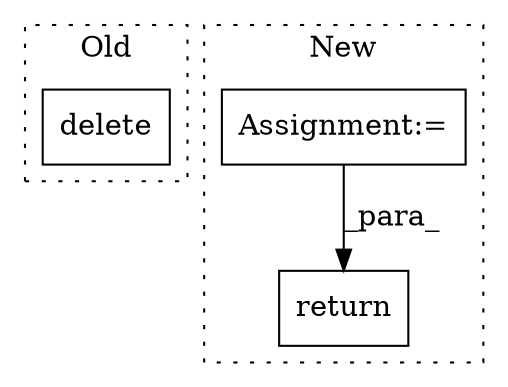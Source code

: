 digraph G {
subgraph cluster0 {
1 [label="delete" a="32" s="2684" l="8" shape="box"];
label = "Old";
style="dotted";
}
subgraph cluster1 {
2 [label="return" a="41" s="2586" l="7" shape="box"];
3 [label="Assignment:=" a="7" s="2424" l="1" shape="box"];
label = "New";
style="dotted";
}
3 -> 2 [label="_para_"];
}